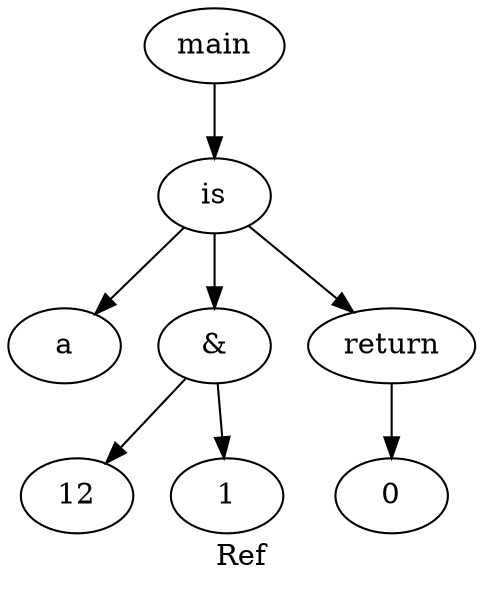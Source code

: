 digraph grafo {
  label="Ref";
  88167088652352 [ label="main" ];
  88167088652352 -> 88167088652640;
  88167088652640 [ label="is" ];
  88167088652640 -> 88167088652592;
  88167088652592 [ label="a" ];
  88167088652640 -> 88167088652544;
  88167088652544 [ label="&" ];
  88167088652544 -> 88167088652448;
  88167088652448 [ label="12" ];
  88167088652544 -> 88167088652496;
  88167088652496 [ label="1" ];
  88167088652640 -> 88167088652736;
  88167088652736 [ label="return" ];
  88167088652736 -> 88167088652688;
  88167088652688 [ label="0" ];
}
